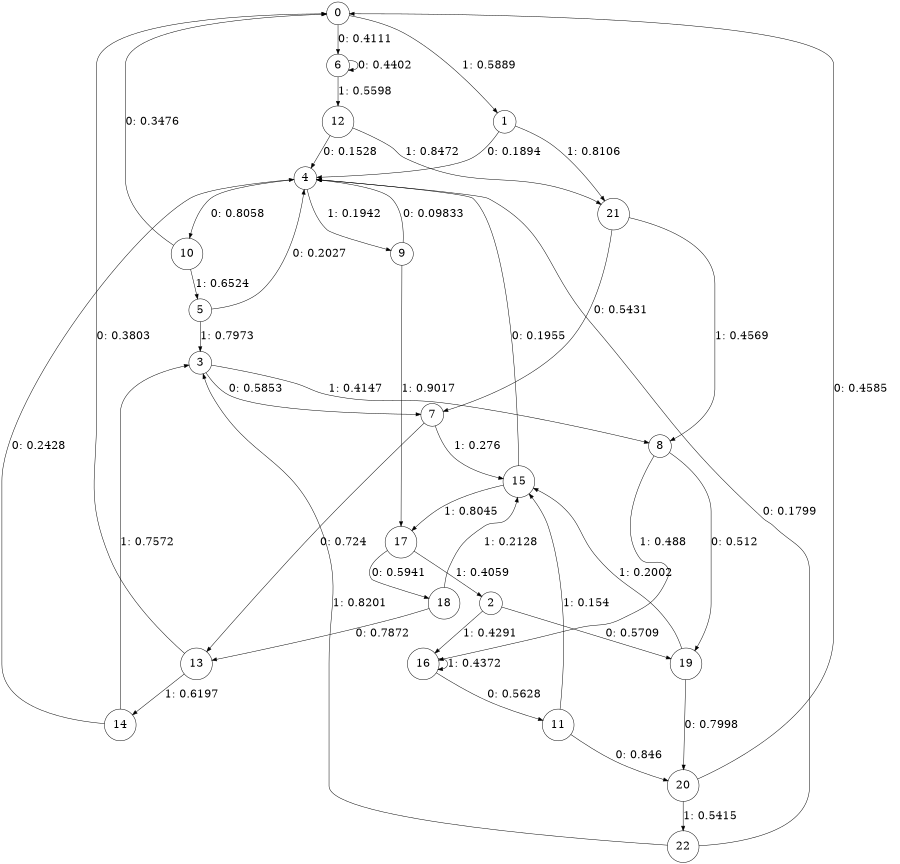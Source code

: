 digraph "ch33randomL6" {
size = "6,8.5";
ratio = "fill";
node [shape = circle];
node [fontsize = 24];
edge [fontsize = 24];
0 -> 6 [label = "0: 0.4111   "];
0 -> 1 [label = "1: 0.5889   "];
1 -> 4 [label = "0: 0.1894   "];
1 -> 21 [label = "1: 0.8106   "];
2 -> 19 [label = "0: 0.5709   "];
2 -> 16 [label = "1: 0.4291   "];
3 -> 7 [label = "0: 0.5853   "];
3 -> 8 [label = "1: 0.4147   "];
4 -> 10 [label = "0: 0.8058   "];
4 -> 9 [label = "1: 0.1942   "];
5 -> 4 [label = "0: 0.2027   "];
5 -> 3 [label = "1: 0.7973   "];
6 -> 6 [label = "0: 0.4402   "];
6 -> 12 [label = "1: 0.5598   "];
7 -> 13 [label = "0: 0.724    "];
7 -> 15 [label = "1: 0.276    "];
8 -> 19 [label = "0: 0.512    "];
8 -> 16 [label = "1: 0.488    "];
9 -> 4 [label = "0: 0.09833  "];
9 -> 17 [label = "1: 0.9017   "];
10 -> 0 [label = "0: 0.3476   "];
10 -> 5 [label = "1: 0.6524   "];
11 -> 20 [label = "0: 0.846    "];
11 -> 15 [label = "1: 0.154    "];
12 -> 4 [label = "0: 0.1528   "];
12 -> 21 [label = "1: 0.8472   "];
13 -> 0 [label = "0: 0.3803   "];
13 -> 14 [label = "1: 0.6197   "];
14 -> 4 [label = "0: 0.2428   "];
14 -> 3 [label = "1: 0.7572   "];
15 -> 4 [label = "0: 0.1955   "];
15 -> 17 [label = "1: 0.8045   "];
16 -> 11 [label = "0: 0.5628   "];
16 -> 16 [label = "1: 0.4372   "];
17 -> 18 [label = "0: 0.5941   "];
17 -> 2 [label = "1: 0.4059   "];
18 -> 13 [label = "0: 0.7872   "];
18 -> 15 [label = "1: 0.2128   "];
19 -> 20 [label = "0: 0.7998   "];
19 -> 15 [label = "1: 0.2002   "];
20 -> 0 [label = "0: 0.4585   "];
20 -> 22 [label = "1: 0.5415   "];
21 -> 7 [label = "0: 0.5431   "];
21 -> 8 [label = "1: 0.4569   "];
22 -> 4 [label = "0: 0.1799   "];
22 -> 3 [label = "1: 0.8201   "];
}